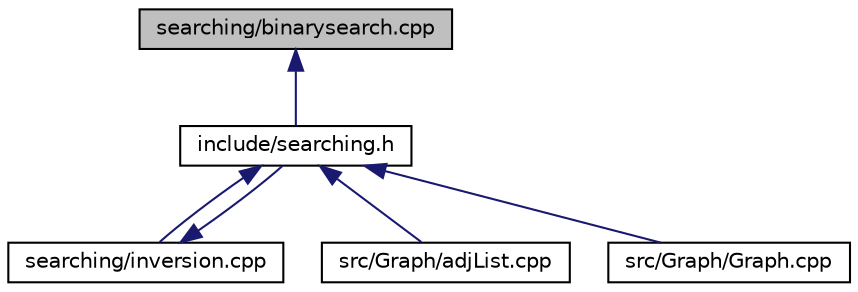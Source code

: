 digraph "searching/binarysearch.cpp"
{
  edge [fontname="Helvetica",fontsize="10",labelfontname="Helvetica",labelfontsize="10"];
  node [fontname="Helvetica",fontsize="10",shape=record];
  Node1 [label="searching/binarysearch.cpp",height=0.2,width=0.4,color="black", fillcolor="grey75", style="filled", fontcolor="black"];
  Node1 -> Node2 [dir="back",color="midnightblue",fontsize="10",style="solid",fontname="Helvetica"];
  Node2 [label="include/searching.h",height=0.2,width=0.4,color="black", fillcolor="white", style="filled",URL="$searching_8h.html"];
  Node2 -> Node3 [dir="back",color="midnightblue",fontsize="10",style="solid",fontname="Helvetica"];
  Node3 [label="searching/inversion.cpp",height=0.2,width=0.4,color="black", fillcolor="white", style="filled",URL="$inversion_8cpp.html"];
  Node3 -> Node2 [dir="back",color="midnightblue",fontsize="10",style="solid",fontname="Helvetica"];
  Node2 -> Node4 [dir="back",color="midnightblue",fontsize="10",style="solid",fontname="Helvetica"];
  Node4 [label="src/Graph/adjList.cpp",height=0.2,width=0.4,color="black", fillcolor="white", style="filled",URL="$adj_list_8cpp.html"];
  Node2 -> Node5 [dir="back",color="midnightblue",fontsize="10",style="solid",fontname="Helvetica"];
  Node5 [label="src/Graph/Graph.cpp",height=0.2,width=0.4,color="black", fillcolor="white", style="filled",URL="$_graph_8cpp.html"];
}
